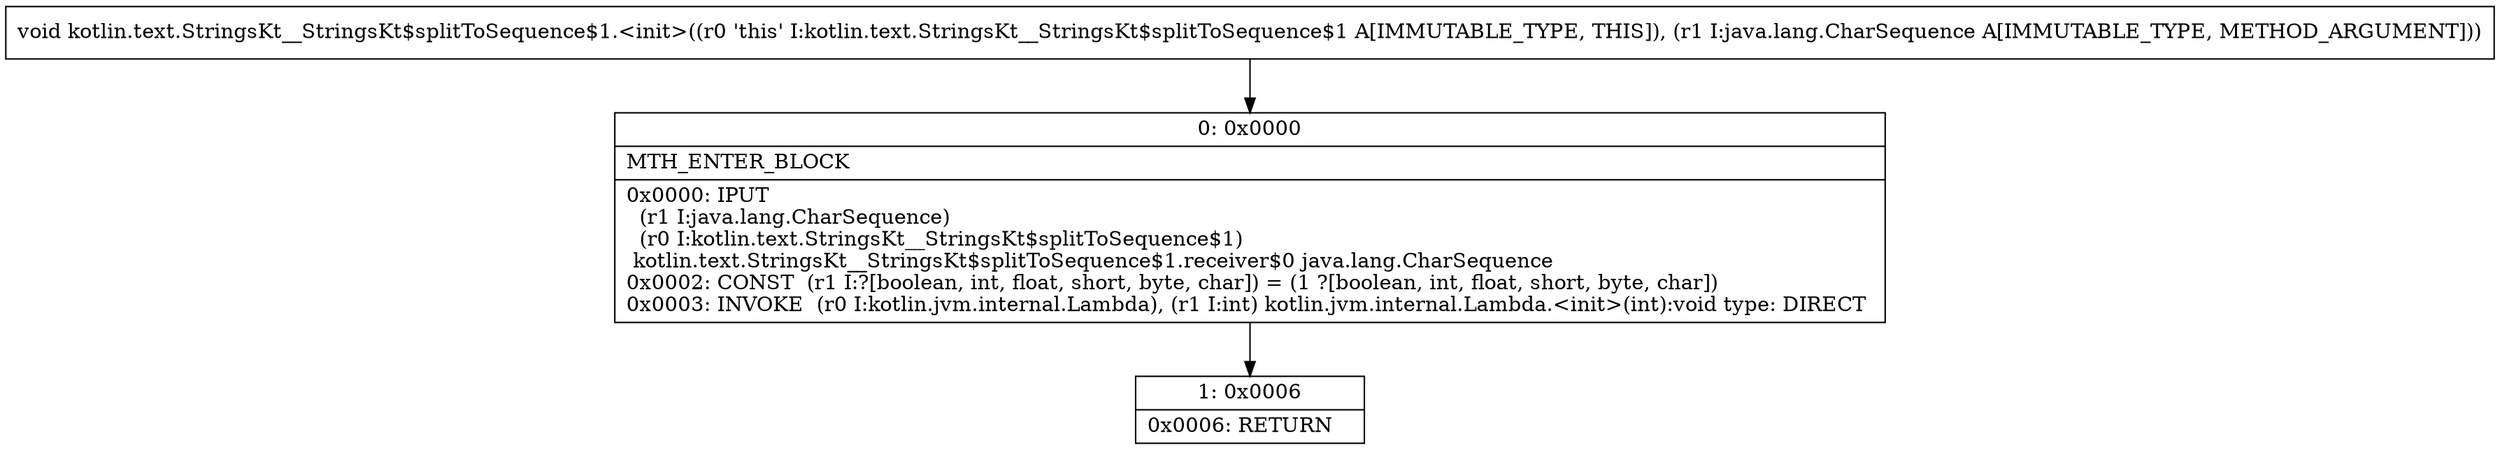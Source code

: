 digraph "CFG forkotlin.text.StringsKt__StringsKt$splitToSequence$1.\<init\>(Ljava\/lang\/CharSequence;)V" {
Node_0 [shape=record,label="{0\:\ 0x0000|MTH_ENTER_BLOCK\l|0x0000: IPUT  \l  (r1 I:java.lang.CharSequence)\l  (r0 I:kotlin.text.StringsKt__StringsKt$splitToSequence$1)\l kotlin.text.StringsKt__StringsKt$splitToSequence$1.receiver$0 java.lang.CharSequence \l0x0002: CONST  (r1 I:?[boolean, int, float, short, byte, char]) = (1 ?[boolean, int, float, short, byte, char]) \l0x0003: INVOKE  (r0 I:kotlin.jvm.internal.Lambda), (r1 I:int) kotlin.jvm.internal.Lambda.\<init\>(int):void type: DIRECT \l}"];
Node_1 [shape=record,label="{1\:\ 0x0006|0x0006: RETURN   \l}"];
MethodNode[shape=record,label="{void kotlin.text.StringsKt__StringsKt$splitToSequence$1.\<init\>((r0 'this' I:kotlin.text.StringsKt__StringsKt$splitToSequence$1 A[IMMUTABLE_TYPE, THIS]), (r1 I:java.lang.CharSequence A[IMMUTABLE_TYPE, METHOD_ARGUMENT])) }"];
MethodNode -> Node_0;
Node_0 -> Node_1;
}

